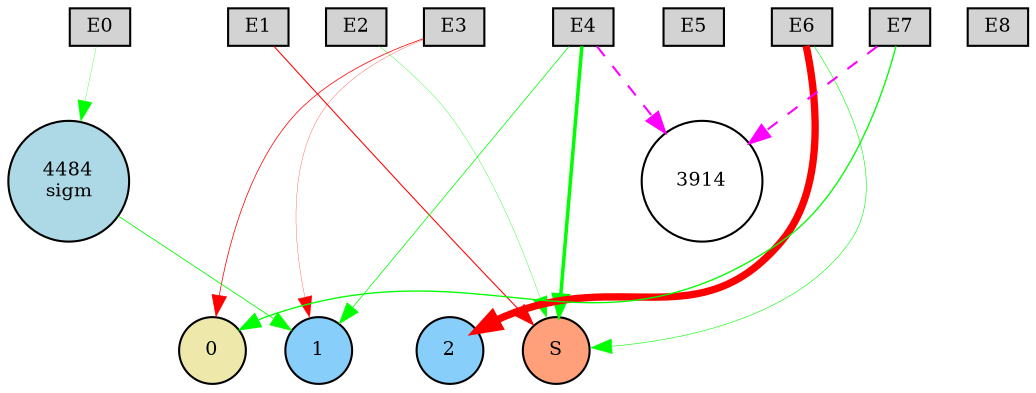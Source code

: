digraph {
	node [fontsize=9 height=0.2 shape=circle width=0.2]
	subgraph inputs {
		node [shape=box style=filled]
		rank=source
		E0 [fillcolor=lightgray]
		E1 [fillcolor=lightgray]
		E0 -> E1 [style=invis]
		E2 [fillcolor=lightgray]
		E1 -> E2 [style=invis]
		E3 [fillcolor=lightgray]
		E2 -> E3 [style=invis]
		E4 [fillcolor=lightgray]
		E3 -> E4 [style=invis]
		E5 [fillcolor=lightgray]
		E4 -> E5 [style=invis]
		E6 [fillcolor=lightgray]
		E5 -> E6 [style=invis]
		E7 [fillcolor=lightgray]
		E6 -> E7 [style=invis]
		E8 [fillcolor=lightgray]
		E7 -> E8 [style=invis]
	}
	subgraph outputs {
		node [style=filled]
		rank=sink
		0 [fillcolor=palegoldenrod fontsize=9 height=0.2 shape=circle width=0.2]
		1 [fillcolor=lightskyblue fontsize=9 height=0.2 shape=circle width=0.2]
		0 -> 1 [style=invis]
		2 [fillcolor=lightskyblue fontsize=9 height=0.2 shape=circle width=0.2]
		1 -> 2 [style=invis]
		S [fillcolor=lightsalmon fontsize=9 height=0.2 shape=circle width=0.2]
		2 -> S [style=invis]
	}
	4484 [label="4484
sigm" fillcolor=lightblue style=filled]
	E4 -> S [color=green penwidth=1.6785844326943888 style=solid]
	E6 -> 2 [color=red penwidth=3.5220757393099427 style=solid]
	E2 -> S [color=green penwidth=0.16878627233157634 style=solid]
	E7 -> 0 [color=green penwidth=0.6430792944937107 style=solid]
	E7 -> 3914 [color=magenta penwidth=1 style=dashed]
	E4 -> 1 [color=green penwidth=0.36949555604598827 style=solid]
	E3 -> 0 [color=red penwidth=0.36190024437338786 style=solid]
	E0 -> 4484 [color=green penwidth=0.1492840338202838 style=solid]
	4484 -> 1 [color=green penwidth=0.40226073114650973 style=solid]
	E6 -> S [color=green penwidth=0.2790716257321828 style=solid]
	E1 -> S [color=red penwidth=0.5092478721948136 style=solid]
	E4 -> 3914 [color=magenta penwidth=1 style=dashed]
	E3 -> 1 [color=red penwidth=0.13156698676267964 style=solid]
}
